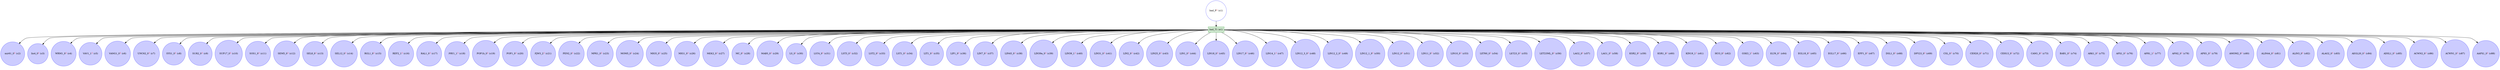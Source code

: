 digraph test {
  c1 -> e1;
  e1 -> c2;
  e1 -> c3;
  e1 -> c4;
  e1 -> c5;
  e1 -> c6;
  e1 -> c7;
  e1 -> c8;
  e1 -> c9;
  e1 -> c10;
  e1 -> c11;
  e1 -> c12;
  e1 -> c13;
  e1 -> c14;
  e1 -> c15;
  e1 -> c16;
  e1 -> c17;
  e1 -> c18;
  e1 -> c19;
  e1 -> c20;
  e1 -> c21;
  e1 -> c22;
  e1 -> c23;
  e1 -> c24;
  e1 -> c25;
  e1 -> c26;
  e1 -> c27;
  e1 -> c28;
  e1 -> c29;
  e1 -> c30;
  e1 -> c31;
  e1 -> c32;
  e1 -> c33;
  e1 -> c34;
  e1 -> c35;
  e1 -> c36;
  e1 -> c37;
  e1 -> c38;
  e1 -> c39;
  e1 -> c40;
  e1 -> c41;
  e1 -> c42;
  e1 -> c43;
  e1 -> c44;
  e1 -> c45;
  e1 -> c46;
  e1 -> c47;
  e1 -> c48;
  e1 -> c49;
  e1 -> c50;
  e1 -> c51;
  e1 -> c52;
  e1 -> c53;
  e1 -> c54;
  e1 -> c55;
  e1 -> c56;
  e1 -> c57;
  e1 -> c58;
  e1 -> c59;
  e1 -> c60;
  e1 -> c61;
  e1 -> c62;
  e1 -> c63;
  e1 -> c64;
  e1 -> c65;
  e1 -> c66;
  e1 -> c67;
  e1 -> c68;
  e1 -> c69;
  e1 -> c70;
  e1 -> c71;
  e1 -> c72;
  e1 -> c73;
  e1 -> c74;
  e1 -> c75;
  e1 -> c76;
  e1 -> c77;
  e1 -> c78;
  e1 -> c79;
  e1 -> c80;
  e1 -> c81;
  e1 -> c82;
  e1 -> c83;
  e1 -> c84;
  e1 -> c85;
  e1 -> c86;
  e1 -> c87;
  e1 -> c88;
  c1 [color="#4040ff" fillcolor="transparent" label= <bad_P<FONT COLOR="red"><SUP>1</SUP></FONT>&nbsp;(c1)> shape=circle style=filled];
  c2 [color="#4040ff" fillcolor="#ccccff" label= <mir61_0<FONT COLOR="red"><SUP>1</SUP></FONT>&nbsp;(c2)> shape=circle style=filled];
  c3 [color="#4040ff" fillcolor="#ccccff" label= <lin4_0<FONT COLOR="red"><SUP>1</SUP></FONT>&nbsp;(c3)> shape=circle style=filled];
  c4 [color="#4040ff" fillcolor="#ccccff" label= <WRM1_0<FONT COLOR="red"><SUP>1</SUP></FONT>&nbsp;(c4)> shape=circle style=filled];
  c5 [color="#4040ff" fillcolor="#ccccff" label= <VAV1_1<FONT COLOR="red"><SUP>1</SUP></FONT>&nbsp;(c5)> shape=circle style=filled];
  c6 [color="#4040ff" fillcolor="#ccccff" label= <VANG1_0<FONT COLOR="red"><SUP>1</SUP></FONT>&nbsp;(c6)> shape=circle style=filled];
  c7 [color="#4040ff" fillcolor="#ccccff" label= <UNC62_0<FONT COLOR="red"><SUP>1</SUP></FONT>&nbsp;(c7)> shape=circle style=filled];
  c8 [color="#4040ff" fillcolor="#ccccff" label= <SYS1_0<FONT COLOR="red"><SUP>1</SUP></FONT>&nbsp;(c8)> shape=circle style=filled];
  c9 [color="#4040ff" fillcolor="#ccccff" label= <SUR2_0<FONT COLOR="red"><SUP>1</SUP></FONT>&nbsp;(c9)> shape=circle style=filled];
  c10 [color="#4040ff" fillcolor="#ccccff" label= <SUP17_0<FONT COLOR="red"><SUP>1</SUP></FONT>&nbsp;(c10)> shape=circle style=filled];
  c11 [color="#4040ff" fillcolor="#ccccff" label= <SOS1_0<FONT COLOR="red"><SUP>1</SUP></FONT>&nbsp;(c11)> shape=circle style=filled];
  c12 [color="#4040ff" fillcolor="#ccccff" label= <SEM5_0<FONT COLOR="red"><SUP>1</SUP></FONT>&nbsp;(c12)> shape=circle style=filled];
  c13 [color="#4040ff" fillcolor="#ccccff" label= <SEL8_0<FONT COLOR="red"><SUP>1</SUP></FONT>&nbsp;(c13)> shape=circle style=filled];
  c14 [color="#4040ff" fillcolor="#ccccff" label= <SEL12_0<FONT COLOR="red"><SUP>1</SUP></FONT>&nbsp;(c14)> shape=circle style=filled];
  c15 [color="#4040ff" fillcolor="#ccccff" label= <RGL1_0<FONT COLOR="red"><SUP>1</SUP></FONT>&nbsp;(c15)> shape=circle style=filled];
  c16 [color="#4040ff" fillcolor="#ccccff" label= <REF2_1<FONT COLOR="red"><SUP>1</SUP></FONT>&nbsp;(c16)> shape=circle style=filled];
  c17 [color="#4040ff" fillcolor="#ccccff" label= <RAL1_0<FONT COLOR="red"><SUP>1</SUP></FONT>&nbsp;(c17)> shape=circle style=filled];
  c18 [color="#4040ff" fillcolor="#ccccff" label= <PRY1_1<FONT COLOR="red"><SUP>1</SUP></FONT>&nbsp;(c18)> shape=circle style=filled];
  c19 [color="#4040ff" fillcolor="#ccccff" label= <POP1b_0<FONT COLOR="red"><SUP>1</SUP></FONT>&nbsp;(c19)> shape=circle style=filled];
  c20 [color="#4040ff" fillcolor="#ccccff" label= <POP1_0<FONT COLOR="red"><SUP>1</SUP></FONT>&nbsp;(c20)> shape=circle style=filled];
  c21 [color="#4040ff" fillcolor="#ccccff" label= <PJW5_2<FONT COLOR="red"><SUP>1</SUP></FONT>&nbsp;(c21)> shape=circle style=filled];
  c22 [color="#4040ff" fillcolor="#ccccff" label= <PEN2_0<FONT COLOR="red"><SUP>1</SUP></FONT>&nbsp;(c22)> shape=circle style=filled];
  c23 [color="#4040ff" fillcolor="#ccccff" label= <MPK1_0<FONT COLOR="red"><SUP>1</SUP></FONT>&nbsp;(c23)> shape=circle style=filled];
  c24 [color="#4040ff" fillcolor="#ccccff" label= <MOM5_0<FONT COLOR="red"><SUP>1</SUP></FONT>&nbsp;(c24)> shape=circle style=filled];
  c25 [color="#4040ff" fillcolor="#ccccff" label= <MIG5_0<FONT COLOR="red"><SUP>1</SUP></FONT>&nbsp;(c25)> shape=circle style=filled];
  c26 [color="#4040ff" fillcolor="#ccccff" label= <MIG1_0<FONT COLOR="red"><SUP>1</SUP></FONT>&nbsp;(c26)> shape=circle style=filled];
  c27 [color="#4040ff" fillcolor="#ccccff" label= <MEK2_0<FONT COLOR="red"><SUP>1</SUP></FONT>&nbsp;(c27)> shape=circle style=filled];
  c28 [color="#4040ff" fillcolor="#ccccff" label= <MC_0<FONT COLOR="red"><SUP>1</SUP></FONT>&nbsp;(c28)> shape=circle style=filled];
  c29 [color="#4040ff" fillcolor="#ccccff" label= <MAB5_0<FONT COLOR="red"><SUP>1</SUP></FONT>&nbsp;(c29)> shape=circle style=filled];
  c30 [color="#4040ff" fillcolor="#ccccff" label= <LS_0<FONT COLOR="red"><SUP>1</SUP></FONT>&nbsp;(c30)> shape=circle style=filled];
  c31 [color="#4040ff" fillcolor="#ccccff" label= <LST4_0<FONT COLOR="red"><SUP>1</SUP></FONT>&nbsp;(c31)> shape=circle style=filled];
  c32 [color="#4040ff" fillcolor="#ccccff" label= <LST3_0<FONT COLOR="red"><SUP>1</SUP></FONT>&nbsp;(c32)> shape=circle style=filled];
  c33 [color="#4040ff" fillcolor="#ccccff" label= <LST2_0<FONT COLOR="red"><SUP>1</SUP></FONT>&nbsp;(c33)> shape=circle style=filled];
  c34 [color="#4040ff" fillcolor="#ccccff" label= <LST1_0<FONT COLOR="red"><SUP>1</SUP></FONT>&nbsp;(c34)> shape=circle style=filled];
  c35 [color="#4040ff" fillcolor="#ccccff" label= <LIT1_0<FONT COLOR="red"><SUP>1</SUP></FONT>&nbsp;(c35)> shape=circle style=filled];
  c36 [color="#4040ff" fillcolor="#ccccff" label= <LIP1_0<FONT COLOR="red"><SUP>1</SUP></FONT>&nbsp;(c36)> shape=circle style=filled];
  c37 [color="#4040ff" fillcolor="#ccccff" label= <LIN7_0<FONT COLOR="red"><SUP>1</SUP></FONT>&nbsp;(c37)> shape=circle style=filled];
  c38 [color="#4040ff" fillcolor="#ccccff" label= <LIN45_0<FONT COLOR="red"><SUP>1</SUP></FONT>&nbsp;(c38)> shape=circle style=filled];
  c39 [color="#4040ff" fillcolor="#ccccff" label= <LIN39a_0<FONT COLOR="red"><SUP>1</SUP></FONT>&nbsp;(c39)> shape=circle style=filled];
  c40 [color="#4040ff" fillcolor="#ccccff" label= <LIN39_1<FONT COLOR="red"><SUP>1</SUP></FONT>&nbsp;(c40)> shape=circle style=filled];
  c41 [color="#4040ff" fillcolor="#ccccff" label= <LIN31_0<FONT COLOR="red"><SUP>1</SUP></FONT>&nbsp;(c41)> shape=circle style=filled];
  c42 [color="#4040ff" fillcolor="#ccccff" label= <LIN2_0<FONT COLOR="red"><SUP>1</SUP></FONT>&nbsp;(c42)> shape=circle style=filled];
  c43 [color="#4040ff" fillcolor="#ccccff" label= <LIN25_0<FONT COLOR="red"><SUP>1</SUP></FONT>&nbsp;(c43)> shape=circle style=filled];
  c44 [color="#4040ff" fillcolor="#ccccff" label= <LIN1_0<FONT COLOR="red"><SUP>1</SUP></FONT>&nbsp;(c44)> shape=circle style=filled];
  c45 [color="#4040ff" fillcolor="#ccccff" label= <LIN18_0<FONT COLOR="red"><SUP>1</SUP></FONT>&nbsp;(c45)> shape=circle style=filled];
  c46 [color="#4040ff" fillcolor="#ccccff" label= <LIN17_0<FONT COLOR="red"><SUP>1</SUP></FONT>&nbsp;(c46)> shape=circle style=filled];
  c47 [color="#4040ff" fillcolor="#ccccff" label= <LIN14_1<FONT COLOR="red"><SUP>1</SUP></FONT>&nbsp;(c47)> shape=circle style=filled];
  c48 [color="#4040ff" fillcolor="#ccccff" label= <LIN12_3_0<FONT COLOR="red"><SUP>1</SUP></FONT>&nbsp;(c48)> shape=circle style=filled];
  c49 [color="#4040ff" fillcolor="#ccccff" label= <LIN12_2_0<FONT COLOR="red"><SUP>1</SUP></FONT>&nbsp;(c49)> shape=circle style=filled];
  c50 [color="#4040ff" fillcolor="#ccccff" label= <LIN12_1_0<FONT COLOR="red"><SUP>1</SUP></FONT>&nbsp;(c50)> shape=circle style=filled];
  c51 [color="#4040ff" fillcolor="#ccccff" label= <LIN12_0<FONT COLOR="red"><SUP>1</SUP></FONT>&nbsp;(c51)> shape=circle style=filled];
  c52 [color="#4040ff" fillcolor="#ccccff" label= <LIN11_0<FONT COLOR="red"><SUP>1</SUP></FONT>&nbsp;(c52)> shape=circle style=filled];
  c53 [color="#4040ff" fillcolor="#ccccff" label= <LIN10_0<FONT COLOR="red"><SUP>1</SUP></FONT>&nbsp;(c53)> shape=circle style=filled];
  c54 [color="#4040ff" fillcolor="#ccccff" label= <LET60_0<FONT COLOR="red"><SUP>1</SUP></FONT>&nbsp;(c54)> shape=circle style=filled];
  c55 [color="#4040ff" fillcolor="#ccccff" label= <LET23_0<FONT COLOR="red"><SUP>1</SUP></FONT>&nbsp;(c55)> shape=circle style=filled];
  c56 [color="#4040ff" fillcolor="#ccccff" label= <LET23ML_0<FONT COLOR="red"><SUP>1</SUP></FONT>&nbsp;(c56)> shape=circle style=filled];
  c57 [color="#4040ff" fillcolor="#ccccff" label= <LAG2_0<FONT COLOR="red"><SUP>1</SUP></FONT>&nbsp;(c57)> shape=circle style=filled];
  c58 [color="#4040ff" fillcolor="#ccccff" label= <LAG1_0<FONT COLOR="red"><SUP>1</SUP></FONT>&nbsp;(c58)> shape=circle style=filled];
  c59 [color="#4040ff" fillcolor="#ccccff" label= <KSR2_0<FONT COLOR="red"><SUP>1</SUP></FONT>&nbsp;(c59)> shape=circle style=filled];
  c60 [color="#4040ff" fillcolor="#ccccff" label= <KSR1_0<FONT COLOR="red"><SUP>1</SUP></FONT>&nbsp;(c60)> shape=circle style=filled];
  c61 [color="#4040ff" fillcolor="#ccccff" label= <KIN19_1<FONT COLOR="red"><SUP>1</SUP></FONT>&nbsp;(c61)> shape=circle style=filled];
  c62 [color="#4040ff" fillcolor="#ccccff" label= <HCO_0<FONT COLOR="red"><SUP>1</SUP></FONT>&nbsp;(c62)> shape=circle style=filled];
  c63 [color="#4040ff" fillcolor="#ccccff" label= <GSK3_1<FONT COLOR="red"><SUP>1</SUP></FONT>&nbsp;(c63)> shape=circle style=filled];
  c64 [color="#4040ff" fillcolor="#ccccff" label= <ELT6_0<FONT COLOR="red"><SUP>1</SUP></FONT>&nbsp;(c64)> shape=circle style=filled];
  c65 [color="#4040ff" fillcolor="#ccccff" label= <EGL18_0<FONT COLOR="red"><SUP>1</SUP></FONT>&nbsp;(c65)> shape=circle style=filled];
  c66 [color="#4040ff" fillcolor="#ccccff" label= <EGL17_0<FONT COLOR="red"><SUP>1</SUP></FONT>&nbsp;(c66)> shape=circle style=filled];
  c67 [color="#4040ff" fillcolor="#ccccff" label= <EFF1_0<FONT COLOR="red"><SUP>1</SUP></FONT>&nbsp;(c67)> shape=circle style=filled];
  c68 [color="#4040ff" fillcolor="#ccccff" label= <DSL1_0<FONT COLOR="red"><SUP>1</SUP></FONT>&nbsp;(c68)> shape=circle style=filled];
  c69 [color="#4040ff" fillcolor="#ccccff" label= <DPY23_0<FONT COLOR="red"><SUP>1</SUP></FONT>&nbsp;(c69)> shape=circle style=filled];
  c70 [color="#4040ff" fillcolor="#ccccff" label= <CSL_0<FONT COLOR="red"><SUP>1</SUP></FONT>&nbsp;(c70)> shape=circle style=filled];
  c71 [color="#4040ff" fillcolor="#ccccff" label= <CEH20_0<FONT COLOR="red"><SUP>1</SUP></FONT>&nbsp;(c71)> shape=circle style=filled];
  c72 [color="#4040ff" fillcolor="#ccccff" label= <CEH13_0<FONT COLOR="red"><SUP>1</SUP></FONT>&nbsp;(c72)> shape=circle style=filled];
  c73 [color="#4040ff" fillcolor="#ccccff" label= <CAM1_0<FONT COLOR="red"><SUP>1</SUP></FONT>&nbsp;(c73)> shape=circle style=filled];
  c74 [color="#4040ff" fillcolor="#ccccff" label= <BAR1_0<FONT COLOR="red"><SUP>1</SUP></FONT>&nbsp;(c74)> shape=circle style=filled];
  c75 [color="#4040ff" fillcolor="#ccccff" label= <ARK1_0<FONT COLOR="red"><SUP>1</SUP></FONT>&nbsp;(c75)> shape=circle style=filled];
  c76 [color="#4040ff" fillcolor="#ccccff" label= <APX1_0<FONT COLOR="red"><SUP>1</SUP></FONT>&nbsp;(c76)> shape=circle style=filled];
  c77 [color="#4040ff" fillcolor="#ccccff" label= <APR1_1<FONT COLOR="red"><SUP>1</SUP></FONT>&nbsp;(c77)> shape=circle style=filled];
  c78 [color="#4040ff" fillcolor="#ccccff" label= <APH2_0<FONT COLOR="red"><SUP>1</SUP></FONT>&nbsp;(c78)> shape=circle style=filled];
  c79 [color="#4040ff" fillcolor="#ccccff" label= <APH1_0<FONT COLOR="red"><SUP>1</SUP></FONT>&nbsp;(c79)> shape=circle style=filled];
  c80 [color="#4040ff" fillcolor="#ccccff" label= <AMOM2_0<FONT COLOR="red"><SUP>1</SUP></FONT>&nbsp;(c80)> shape=circle style=filled];
  c81 [color="#4040ff" fillcolor="#ccccff" label= <ALIN44_0<FONT COLOR="red"><SUP>1</SUP></FONT>&nbsp;(c81)> shape=circle style=filled];
  c82 [color="#4040ff" fillcolor="#ccccff" label= <ALIN3_0<FONT COLOR="red"><SUP>1</SUP></FONT>&nbsp;(c82)> shape=circle style=filled];
  c83 [color="#4040ff" fillcolor="#ccccff" label= <ALAG2_0<FONT COLOR="red"><SUP>1</SUP></FONT>&nbsp;(c83)> shape=circle style=filled];
  c84 [color="#4040ff" fillcolor="#ccccff" label= <AEGL20_0<FONT COLOR="red"><SUP>1</SUP></FONT>&nbsp;(c84)> shape=circle style=filled];
  c85 [color="#4040ff" fillcolor="#ccccff" label= <ADSL1_0<FONT COLOR="red"><SUP>1</SUP></FONT>&nbsp;(c85)> shape=circle style=filled];
  c86 [color="#4040ff" fillcolor="#ccccff" label= <ACWN2_0<FONT COLOR="red"><SUP>1</SUP></FONT>&nbsp;(c86)> shape=circle style=filled];
  c87 [color="#4040ff" fillcolor="#ccccff" label= <ACWN1_0<FONT COLOR="red"><SUP>1</SUP></FONT>&nbsp;(c87)> shape=circle style=filled];
  c88 [color="#4040ff" fillcolor="#ccccff" label= <AAPX1_0<FONT COLOR="red"><SUP>1</SUP></FONT>&nbsp;(c88)> shape=circle style=filled];
  e1 [color="#409f40" fillcolor="#cce6cc" label="bad_T1 (e1)" shape=box style=filled];
}
